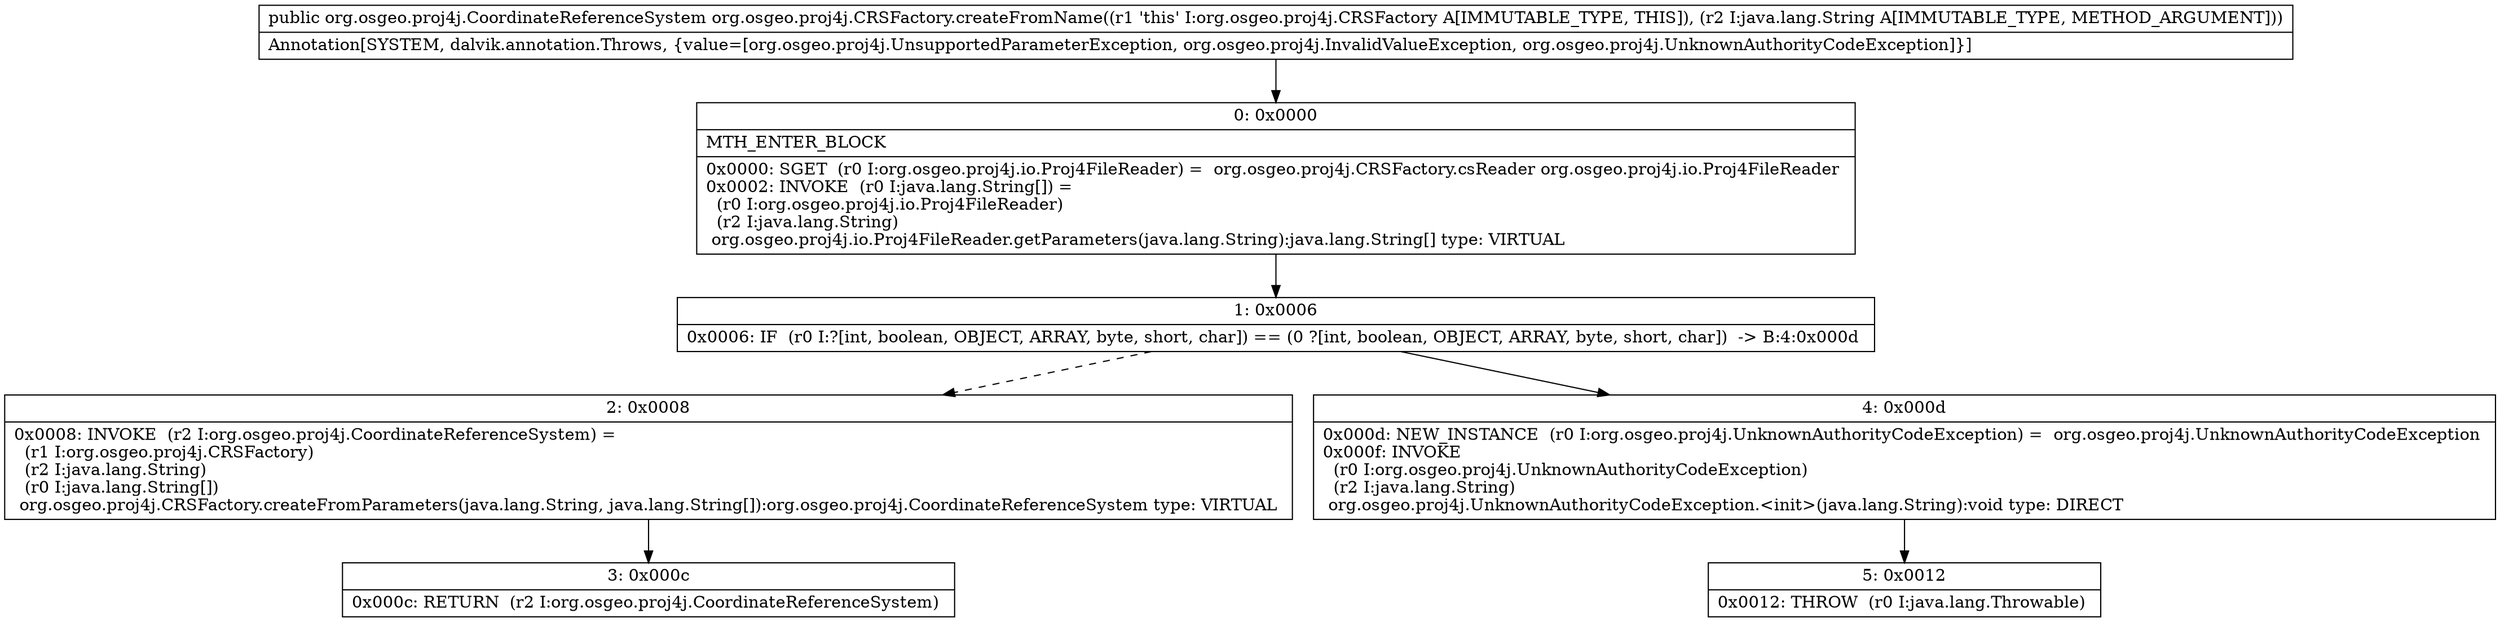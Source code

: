 digraph "CFG fororg.osgeo.proj4j.CRSFactory.createFromName(Ljava\/lang\/String;)Lorg\/osgeo\/proj4j\/CoordinateReferenceSystem;" {
Node_0 [shape=record,label="{0\:\ 0x0000|MTH_ENTER_BLOCK\l|0x0000: SGET  (r0 I:org.osgeo.proj4j.io.Proj4FileReader) =  org.osgeo.proj4j.CRSFactory.csReader org.osgeo.proj4j.io.Proj4FileReader \l0x0002: INVOKE  (r0 I:java.lang.String[]) = \l  (r0 I:org.osgeo.proj4j.io.Proj4FileReader)\l  (r2 I:java.lang.String)\l org.osgeo.proj4j.io.Proj4FileReader.getParameters(java.lang.String):java.lang.String[] type: VIRTUAL \l}"];
Node_1 [shape=record,label="{1\:\ 0x0006|0x0006: IF  (r0 I:?[int, boolean, OBJECT, ARRAY, byte, short, char]) == (0 ?[int, boolean, OBJECT, ARRAY, byte, short, char])  \-\> B:4:0x000d \l}"];
Node_2 [shape=record,label="{2\:\ 0x0008|0x0008: INVOKE  (r2 I:org.osgeo.proj4j.CoordinateReferenceSystem) = \l  (r1 I:org.osgeo.proj4j.CRSFactory)\l  (r2 I:java.lang.String)\l  (r0 I:java.lang.String[])\l org.osgeo.proj4j.CRSFactory.createFromParameters(java.lang.String, java.lang.String[]):org.osgeo.proj4j.CoordinateReferenceSystem type: VIRTUAL \l}"];
Node_3 [shape=record,label="{3\:\ 0x000c|0x000c: RETURN  (r2 I:org.osgeo.proj4j.CoordinateReferenceSystem) \l}"];
Node_4 [shape=record,label="{4\:\ 0x000d|0x000d: NEW_INSTANCE  (r0 I:org.osgeo.proj4j.UnknownAuthorityCodeException) =  org.osgeo.proj4j.UnknownAuthorityCodeException \l0x000f: INVOKE  \l  (r0 I:org.osgeo.proj4j.UnknownAuthorityCodeException)\l  (r2 I:java.lang.String)\l org.osgeo.proj4j.UnknownAuthorityCodeException.\<init\>(java.lang.String):void type: DIRECT \l}"];
Node_5 [shape=record,label="{5\:\ 0x0012|0x0012: THROW  (r0 I:java.lang.Throwable) \l}"];
MethodNode[shape=record,label="{public org.osgeo.proj4j.CoordinateReferenceSystem org.osgeo.proj4j.CRSFactory.createFromName((r1 'this' I:org.osgeo.proj4j.CRSFactory A[IMMUTABLE_TYPE, THIS]), (r2 I:java.lang.String A[IMMUTABLE_TYPE, METHOD_ARGUMENT]))  | Annotation[SYSTEM, dalvik.annotation.Throws, \{value=[org.osgeo.proj4j.UnsupportedParameterException, org.osgeo.proj4j.InvalidValueException, org.osgeo.proj4j.UnknownAuthorityCodeException]\}]\l}"];
MethodNode -> Node_0;
Node_0 -> Node_1;
Node_1 -> Node_2[style=dashed];
Node_1 -> Node_4;
Node_2 -> Node_3;
Node_4 -> Node_5;
}

